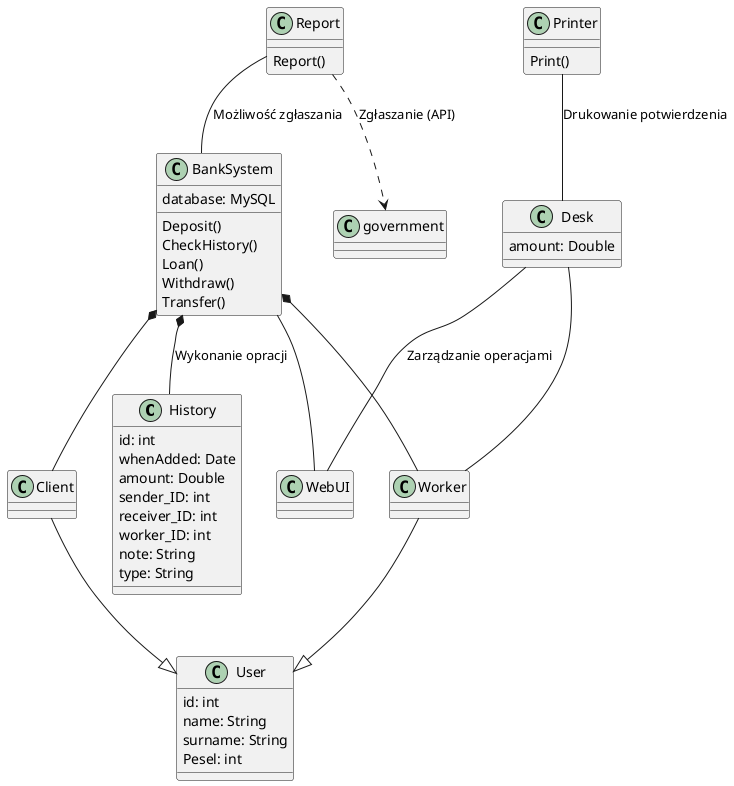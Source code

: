 @startuml class

Class History {
    id: int
    whenAdded: Date
    amount: Double
    sender_ID: int
    receiver_ID: int
    worker_ID: int
    note: String
    type: String
}

Class Report {
    Report()
}
    Report -- BankSystem : Możliwość zgłaszania
    Report ..> government : Zgłaszanie (API)

Class BankSystem {
    database: MySQL
    Deposit()
    CheckHistory()
    Loan()
    Withdraw()
    Transfer()
}
    BankSystem *-- Worker
    BankSystem *-- Client
    ' BankSystem ..> History : Wykonanie opracji
    BankSystem *-- History : Wykonanie opracji
    BankSystem -- WebUI

Class Desk {
    amount: Double
}
    Desk -- WebUI : Zarządzanie operacjami
    Desk -- Worker

Class Printer {
    Print()
}
    Printer -- Desk : Drukowanie potwierdzenia


Class Worker {}
    Worker --|> User

Class Client {}
    Client --|> User

Class User {
    id: int
    name: String
    surname: String
    Pesel: int
}


@enduml